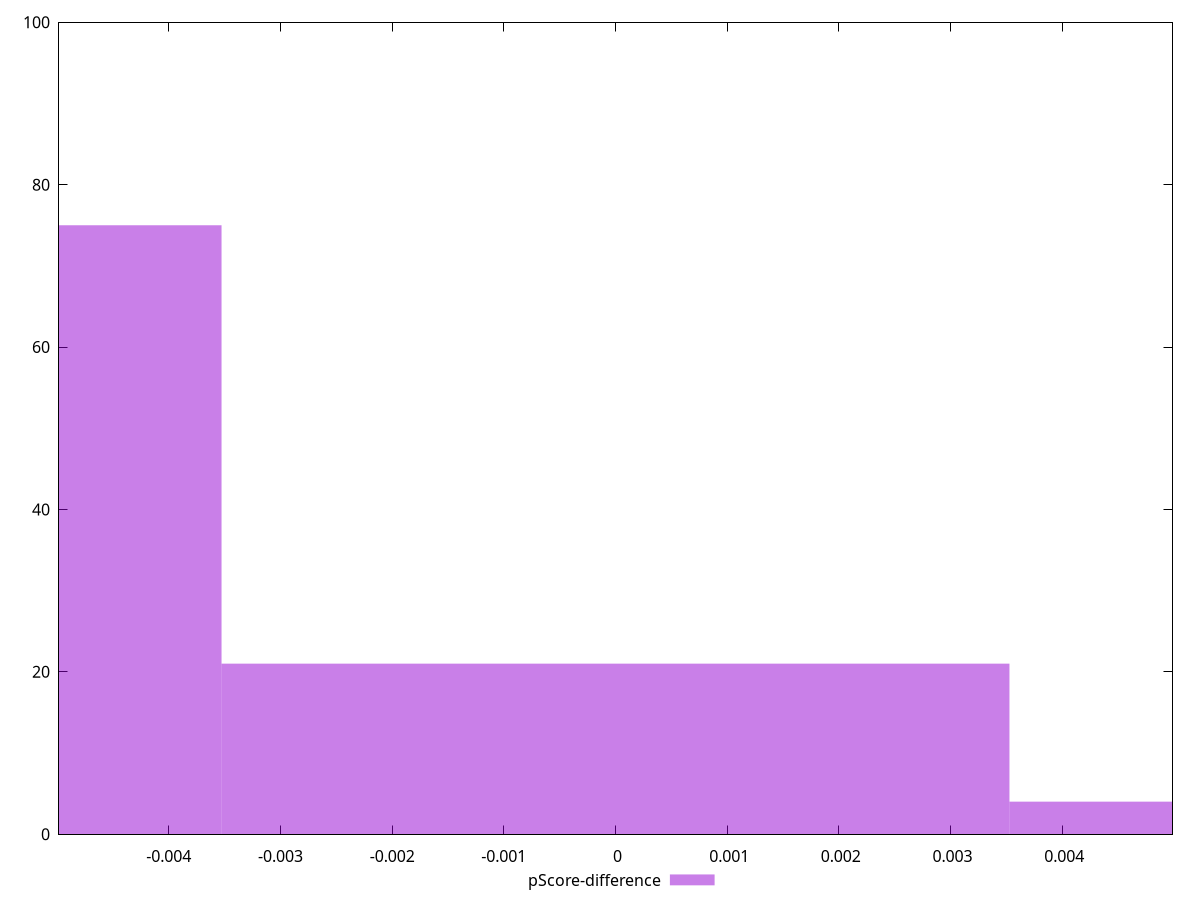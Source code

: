 reset

$pScoreDifference <<EOF
0 21
0.007056046350853922 4
-0.007056046350853922 75
EOF

set key outside below
set boxwidth 0.007056046350853922
set xrange [-0.004983571585461144:0.0049881072064967835]
set yrange [0:100]
set trange [0:100]
set style fill transparent solid 0.5 noborder
set terminal svg size 640, 490 enhanced background rgb 'white'
set output "report_00019_2021-02-10T18-14-37.922Z//speed-index/samples/pages+cached+noadtech/pScore-difference/histogram.svg"

plot $pScoreDifference title "pScore-difference" with boxes

reset
